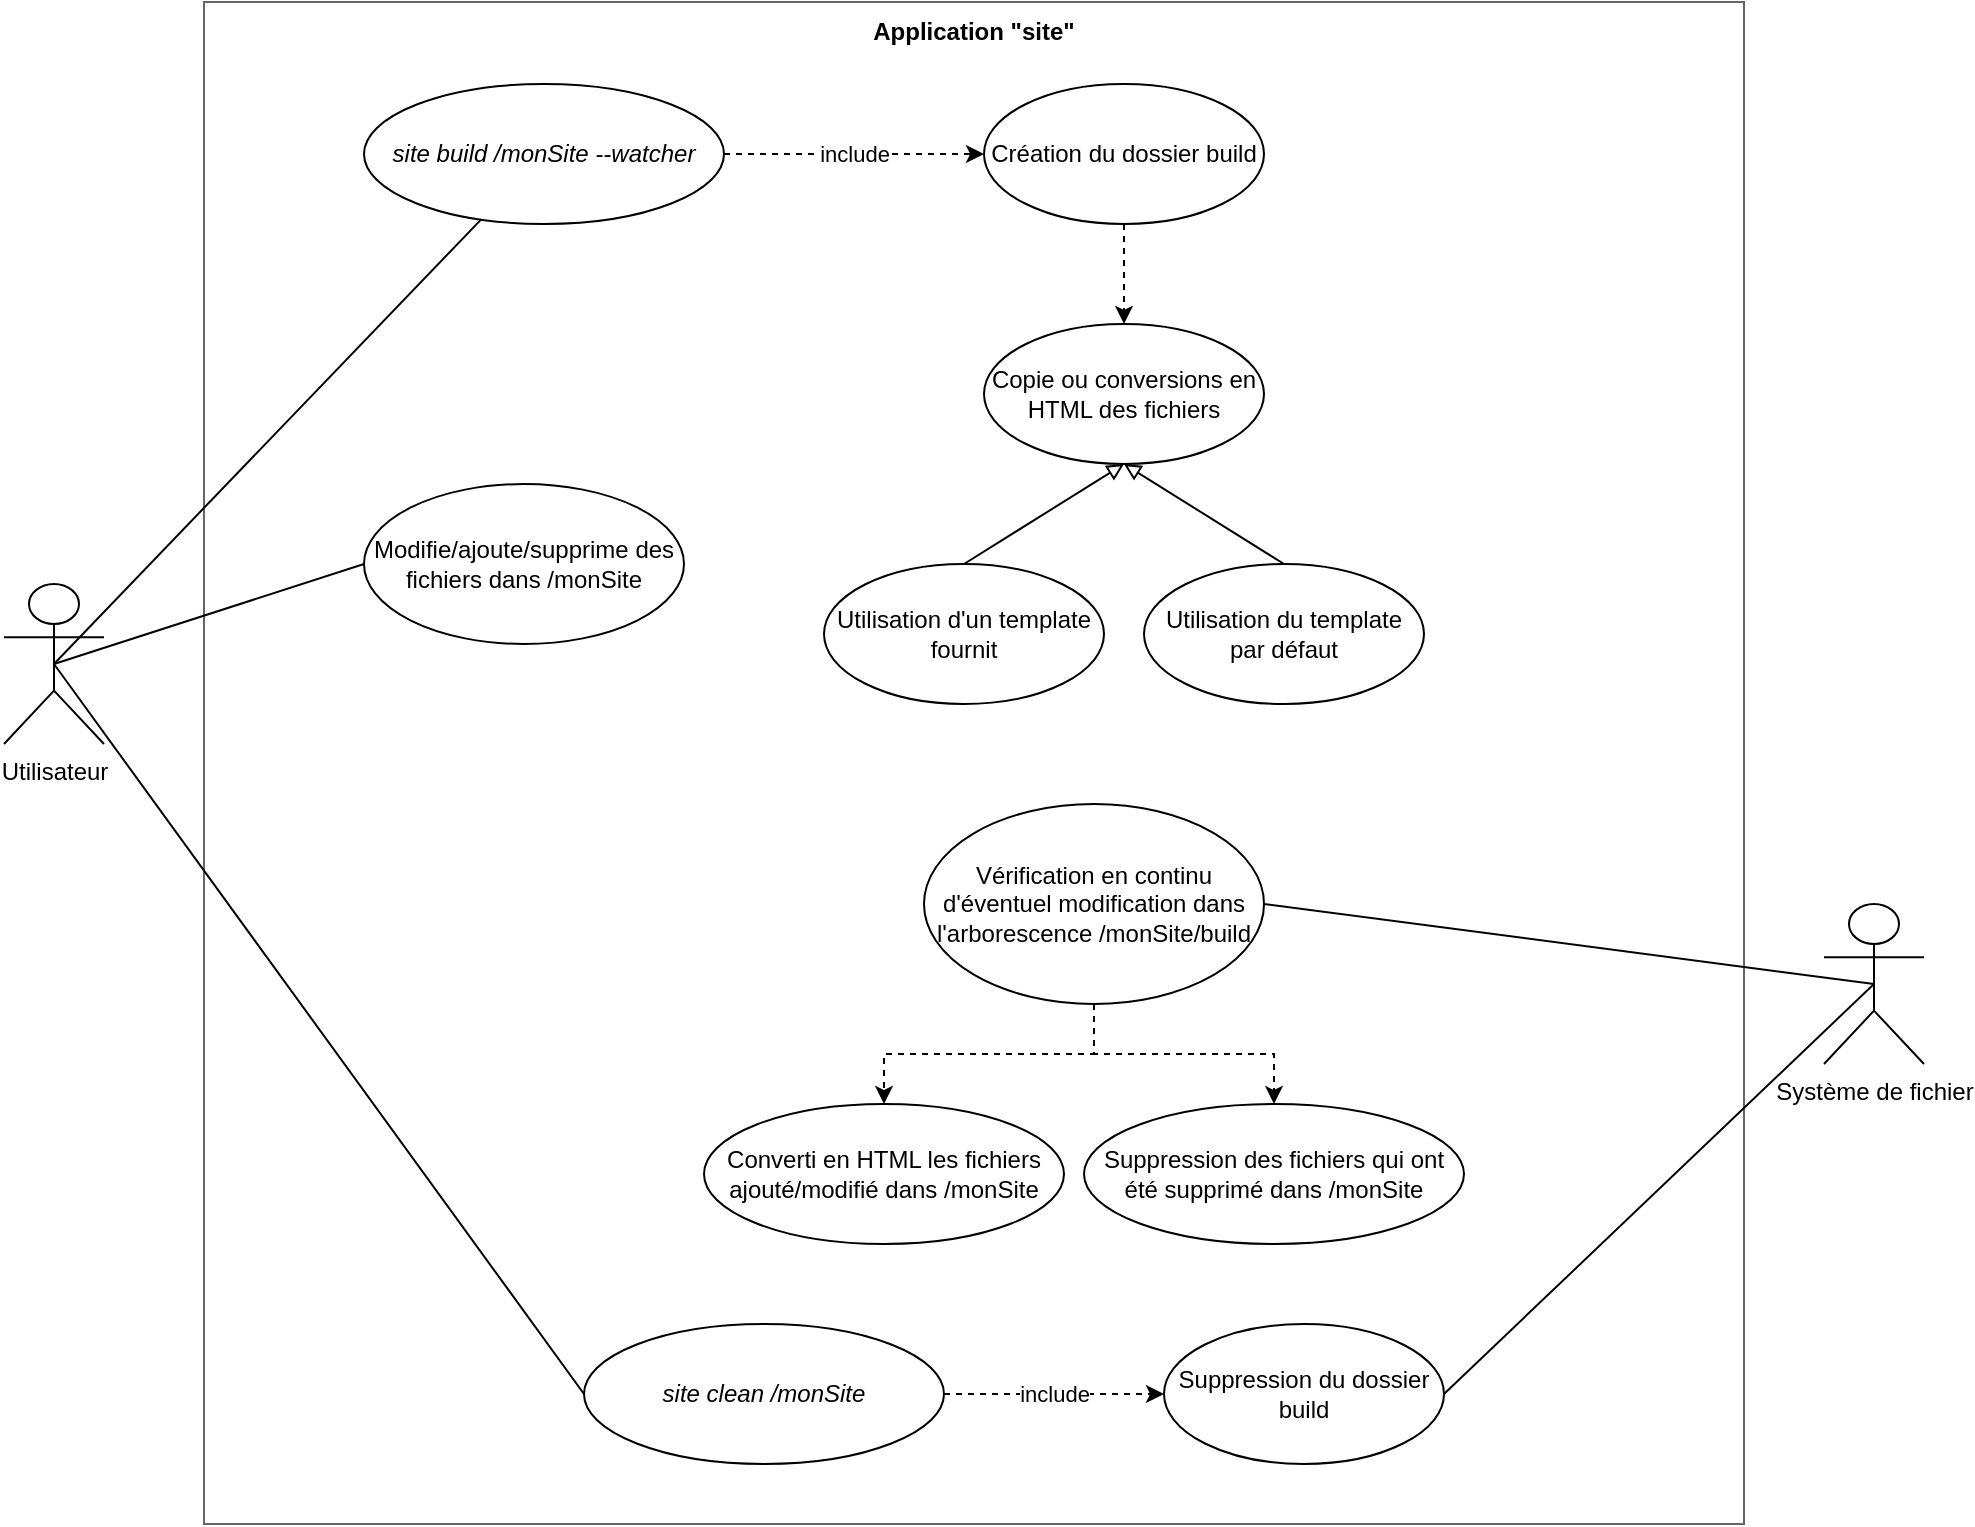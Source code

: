 <mxfile version="19.0.3" type="device"><diagram id="kgpKYQtTHZ0yAKxKKP6v" name="build watcher"><mxGraphModel dx="1580" dy="961" grid="1" gridSize="10" guides="1" tooltips="1" connect="1" arrows="1" fold="1" page="1" pageScale="1" pageWidth="850" pageHeight="1100" math="0" shadow="0"><root><mxCell id="0"/><mxCell id="1" parent="0"/><mxCell id="TwF3ZN1fezZ2JXTiafl7-1" value="Utilisateur" style="shape=umlActor;verticalLabelPosition=bottom;verticalAlign=top;html=1;" vertex="1" parent="1"><mxGeometry x="50" y="440" width="50" height="80" as="geometry"/></mxCell><mxCell id="TwF3ZN1fezZ2JXTiafl7-22" value="include" style="edgeStyle=orthogonalEdgeStyle;rounded=0;orthogonalLoop=1;jettySize=auto;html=1;exitX=1;exitY=0.5;exitDx=0;exitDy=0;entryX=0;entryY=0.5;entryDx=0;entryDy=0;dashed=1;" edge="1" parent="1" source="TwF3ZN1fezZ2JXTiafl7-6" target="TwF3ZN1fezZ2JXTiafl7-21"><mxGeometry relative="1" as="geometry"/></mxCell><mxCell id="TwF3ZN1fezZ2JXTiafl7-6" value="&lt;i&gt;site build /monSite --watcher&lt;/i&gt;" style="ellipse;whiteSpace=wrap;html=1;" vertex="1" parent="1"><mxGeometry x="230" y="190" width="180" height="70" as="geometry"/></mxCell><mxCell id="TwF3ZN1fezZ2JXTiafl7-13" value="Application &quot;site&quot;" style="text;align=center;fontStyle=1;verticalAlign=middle;spacingLeft=3;spacingRight=3;strokeColor=none;rotatable=0;points=[[0,0.5],[1,0.5]];portConstraint=eastwest;fillColor=none;" vertex="1" parent="1"><mxGeometry x="490" y="150" width="90" height="26" as="geometry"/></mxCell><mxCell id="TwF3ZN1fezZ2JXTiafl7-10" value="" style="html=1;perimeterSpacing=0;strokeWidth=1;fillColor=none;fontColor=#333333;strokeColor=#666666;" vertex="1" parent="1"><mxGeometry x="150" y="149" width="770" height="761" as="geometry"/></mxCell><mxCell id="TwF3ZN1fezZ2JXTiafl7-19" value="" style="endArrow=none;html=1;rounded=0;exitX=0.5;exitY=0.5;exitDx=0;exitDy=0;exitPerimeter=0;" edge="1" parent="1" source="TwF3ZN1fezZ2JXTiafl7-1" target="TwF3ZN1fezZ2JXTiafl7-6"><mxGeometry width="50" height="50" relative="1" as="geometry"><mxPoint x="135" y="325" as="sourcePoint"/><mxPoint x="270.0" y="325" as="targetPoint"/></mxGeometry></mxCell><mxCell id="TwF3ZN1fezZ2JXTiafl7-20" value="Système de fichier" style="shape=umlActor;verticalLabelPosition=bottom;verticalAlign=top;html=1;" vertex="1" parent="1"><mxGeometry x="960" y="600" width="50" height="80" as="geometry"/></mxCell><mxCell id="xJKztY9-hlEZmlGCGxUs-4" style="edgeStyle=orthogonalEdgeStyle;rounded=0;orthogonalLoop=1;jettySize=auto;html=1;exitX=0.5;exitY=1;exitDx=0;exitDy=0;entryX=0.5;entryY=0;entryDx=0;entryDy=0;dashed=1;" edge="1" parent="1" source="TwF3ZN1fezZ2JXTiafl7-21" target="xJKztY9-hlEZmlGCGxUs-1"><mxGeometry relative="1" as="geometry"/></mxCell><mxCell id="TwF3ZN1fezZ2JXTiafl7-21" value="Création du dossier build" style="ellipse;whiteSpace=wrap;html=1;strokeWidth=1;fillColor=none;" vertex="1" parent="1"><mxGeometry x="540" y="190" width="140" height="70" as="geometry"/></mxCell><mxCell id="TwF3ZN1fezZ2JXTiafl7-36" style="edgeStyle=orthogonalEdgeStyle;rounded=0;orthogonalLoop=1;jettySize=auto;html=1;exitX=0.5;exitY=1;exitDx=0;exitDy=0;dashed=1;" edge="1" parent="1" source="TwF3ZN1fezZ2JXTiafl7-25" target="TwF3ZN1fezZ2JXTiafl7-35"><mxGeometry relative="1" as="geometry"/></mxCell><mxCell id="TwF3ZN1fezZ2JXTiafl7-37" style="edgeStyle=orthogonalEdgeStyle;rounded=0;orthogonalLoop=1;jettySize=auto;html=1;exitX=0.5;exitY=1;exitDx=0;exitDy=0;dashed=1;" edge="1" parent="1" source="TwF3ZN1fezZ2JXTiafl7-25" target="TwF3ZN1fezZ2JXTiafl7-34"><mxGeometry relative="1" as="geometry"/></mxCell><mxCell id="TwF3ZN1fezZ2JXTiafl7-25" value="Vérification en continu d'éventuel modification dans l'arborescence /monSite/build" style="ellipse;whiteSpace=wrap;html=1;strokeWidth=1;fillColor=none;" vertex="1" parent="1"><mxGeometry x="510" y="550" width="170" height="100" as="geometry"/></mxCell><mxCell id="TwF3ZN1fezZ2JXTiafl7-27" value="" style="endArrow=none;html=1;rounded=0;exitX=1;exitY=0.5;exitDx=0;exitDy=0;entryX=0.5;entryY=0.5;entryDx=0;entryDy=0;entryPerimeter=0;" edge="1" parent="1" source="TwF3ZN1fezZ2JXTiafl7-25" target="TwF3ZN1fezZ2JXTiafl7-20"><mxGeometry width="50" height="50" relative="1" as="geometry"><mxPoint x="720" y="324.52" as="sourcePoint"/><mxPoint x="815.0" y="324.52" as="targetPoint"/></mxGeometry></mxCell><mxCell id="TwF3ZN1fezZ2JXTiafl7-28" value="Modifie/ajoute/supprime des fichiers dans /monSite" style="ellipse;whiteSpace=wrap;html=1;strokeWidth=1;fillColor=none;" vertex="1" parent="1"><mxGeometry x="230" y="390" width="160" height="80" as="geometry"/></mxCell><mxCell id="TwF3ZN1fezZ2JXTiafl7-29" value="" style="endArrow=none;html=1;rounded=0;entryX=0;entryY=0.5;entryDx=0;entryDy=0;exitX=0.5;exitY=0.5;exitDx=0;exitDy=0;exitPerimeter=0;" edge="1" parent="1" source="TwF3ZN1fezZ2JXTiafl7-1" target="TwF3ZN1fezZ2JXTiafl7-28"><mxGeometry width="50" height="50" relative="1" as="geometry"><mxPoint x="140" y="330" as="sourcePoint"/><mxPoint x="245.0" y="470" as="targetPoint"/></mxGeometry></mxCell><mxCell id="TwF3ZN1fezZ2JXTiafl7-34" value="Suppression des fichiers qui ont été supprimé dans /monSite" style="ellipse;whiteSpace=wrap;html=1;strokeWidth=1;fillColor=none;" vertex="1" parent="1"><mxGeometry x="590" y="700" width="190" height="70" as="geometry"/></mxCell><mxCell id="TwF3ZN1fezZ2JXTiafl7-35" value="Converti en HTML les fichiers ajouté/modifié dans /monSite" style="ellipse;whiteSpace=wrap;html=1;strokeWidth=1;fillColor=none;" vertex="1" parent="1"><mxGeometry x="400" y="700" width="180" height="70" as="geometry"/></mxCell><mxCell id="xJKztY9-hlEZmlGCGxUs-1" value="Copie ou conversions en HTML des fichiers" style="ellipse;whiteSpace=wrap;html=1;strokeWidth=1;fillColor=none;" vertex="1" parent="1"><mxGeometry x="540" y="310" width="140" height="70" as="geometry"/></mxCell><mxCell id="xJKztY9-hlEZmlGCGxUs-2" value="Utilisation d'un template fournit" style="ellipse;whiteSpace=wrap;html=1;strokeWidth=1;fillColor=none;" vertex="1" parent="1"><mxGeometry x="460" y="430" width="140" height="70" as="geometry"/></mxCell><mxCell id="xJKztY9-hlEZmlGCGxUs-3" value="Utilisation du template par défaut" style="ellipse;whiteSpace=wrap;html=1;strokeWidth=1;fillColor=none;" vertex="1" parent="1"><mxGeometry x="620" y="430" width="140" height="70" as="geometry"/></mxCell><mxCell id="xJKztY9-hlEZmlGCGxUs-6" value="" style="endArrow=block;html=1;rounded=0;exitX=0.5;exitY=0;exitDx=0;exitDy=0;entryX=0.5;entryY=1;entryDx=0;entryDy=0;endFill=0;" edge="1" parent="1" source="xJKztY9-hlEZmlGCGxUs-2" target="xJKztY9-hlEZmlGCGxUs-1"><mxGeometry width="50" height="50" relative="1" as="geometry"><mxPoint x="520" y="481.58" as="sourcePoint"/><mxPoint x="652.484" y="410.004" as="targetPoint"/></mxGeometry></mxCell><mxCell id="xJKztY9-hlEZmlGCGxUs-7" value="" style="endArrow=block;html=1;rounded=0;exitX=0.5;exitY=0;exitDx=0;exitDy=0;entryX=0.5;entryY=1;entryDx=0;entryDy=0;endFill=0;" edge="1" parent="1" source="xJKztY9-hlEZmlGCGxUs-3" target="xJKztY9-hlEZmlGCGxUs-1"><mxGeometry width="50" height="50" relative="1" as="geometry"><mxPoint x="660" y="505" as="sourcePoint"/><mxPoint x="730.0" y="370" as="targetPoint"/></mxGeometry></mxCell><mxCell id="xJKztY9-hlEZmlGCGxUs-8" value="&lt;i&gt;site clean /monSite&lt;/i&gt;" style="ellipse;whiteSpace=wrap;html=1;" vertex="1" parent="1"><mxGeometry x="340" y="810" width="180" height="70" as="geometry"/></mxCell><mxCell id="xJKztY9-hlEZmlGCGxUs-9" value="" style="endArrow=none;html=1;rounded=0;entryX=0;entryY=0.5;entryDx=0;entryDy=0;exitX=0.5;exitY=0.5;exitDx=0;exitDy=0;exitPerimeter=0;" edge="1" parent="1" source="TwF3ZN1fezZ2JXTiafl7-1" target="xJKztY9-hlEZmlGCGxUs-8"><mxGeometry width="50" height="50" relative="1" as="geometry"><mxPoint x="140" y="330" as="sourcePoint"/><mxPoint x="225" y="655" as="targetPoint"/></mxGeometry></mxCell><mxCell id="xJKztY9-hlEZmlGCGxUs-12" value="Suppression du dossier build" style="ellipse;whiteSpace=wrap;html=1;strokeWidth=1;fillColor=none;" vertex="1" parent="1"><mxGeometry x="630" y="810" width="140" height="70" as="geometry"/></mxCell><mxCell id="xJKztY9-hlEZmlGCGxUs-13" value="" style="endArrow=none;html=1;rounded=0;exitX=1;exitY=0.5;exitDx=0;exitDy=0;entryX=0.5;entryY=0.5;entryDx=0;entryDy=0;entryPerimeter=0;" edge="1" parent="1" source="xJKztY9-hlEZmlGCGxUs-12" target="TwF3ZN1fezZ2JXTiafl7-20"><mxGeometry width="50" height="50" relative="1" as="geometry"><mxPoint x="730" y="720" as="sourcePoint"/><mxPoint x="1035" y="680" as="targetPoint"/></mxGeometry></mxCell><mxCell id="xJKztY9-hlEZmlGCGxUs-14" value="include" style="edgeStyle=orthogonalEdgeStyle;rounded=0;orthogonalLoop=1;jettySize=auto;html=1;dashed=1;entryX=0;entryY=0.5;entryDx=0;entryDy=0;exitX=1;exitY=0.5;exitDx=0;exitDy=0;" edge="1" parent="1" source="xJKztY9-hlEZmlGCGxUs-8" target="xJKztY9-hlEZmlGCGxUs-12"><mxGeometry relative="1" as="geometry"><mxPoint x="540" y="845" as="sourcePoint"/><mxPoint x="630" y="844" as="targetPoint"/></mxGeometry></mxCell></root></mxGraphModel></diagram></mxfile>